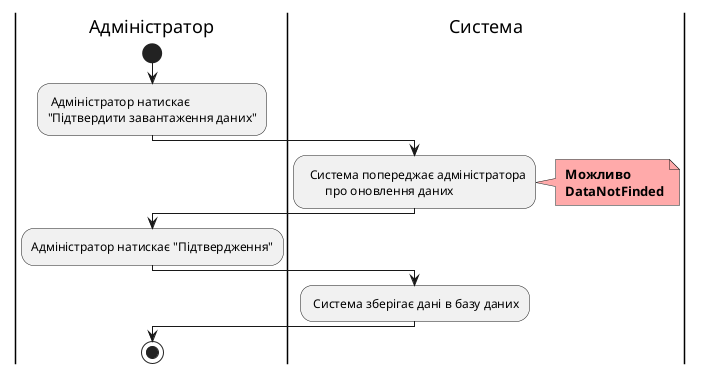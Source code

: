 <center style="
    border-radius:4px;
    border: 1px solid #cfd7e6;
    box-shadow: 0 1px 3px 0 rgba(89,105,129,.05), 0 1px 1px 0 rgba(0,0,0,.025);
    padding: 1em;"
    >
    
@startuml
    |Адміністратор|
        start
        : Адміністратор натискає 
        "Підтвердити завантаження даних";
    |Система|
        :  Система попереджає адміністратора 
               про оновлення даних;
        note right #ffaaaa
        <b> Можливо
        <b> DataNotFinded
        end note
    |Адміністратор|
        :Адміністратор натискає "Підтвердження";
    |Система|
        : Система зберігає дані в базу даних;
    |Адміністратор|
        stop;
@enduml

</center>